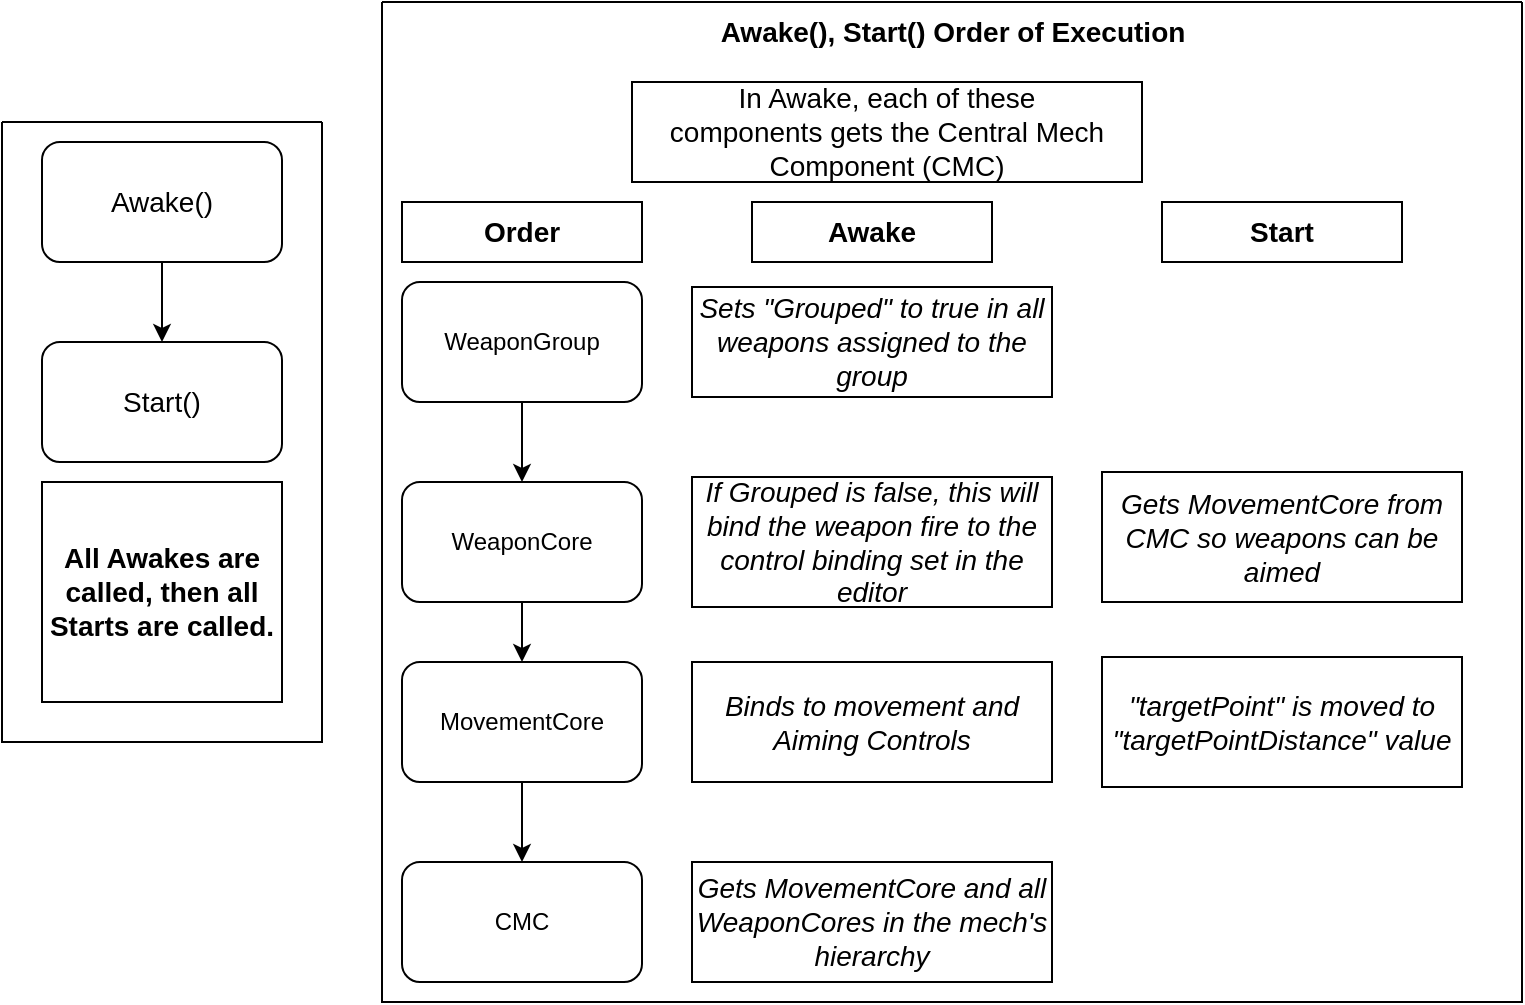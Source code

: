 <mxfile version="20.7.4" type="device"><diagram id="dfXuX4ZWYutsWfAYiF71" name="Page-1"><mxGraphModel dx="989" dy="549" grid="1" gridSize="10" guides="1" tooltips="1" connect="1" arrows="1" fold="1" page="1" pageScale="1" pageWidth="827" pageHeight="1169" math="0" shadow="0"><root><mxCell id="0"/><mxCell id="1" parent="0"/><mxCell id="N3_N7IvrECeNMBsjK2p_-8" value="" style="swimlane;startSize=0;" vertex="1" parent="1"><mxGeometry x="200" y="20" width="570" height="500" as="geometry"/></mxCell><mxCell id="N3_N7IvrECeNMBsjK2p_-9" value="Awake(), Start() Order of Execution" style="text;html=1;align=center;verticalAlign=middle;resizable=0;points=[];autosize=1;strokeColor=none;fillColor=none;fontStyle=1;fontSize=14;" vertex="1" parent="N3_N7IvrECeNMBsjK2p_-8"><mxGeometry x="155" width="260" height="30" as="geometry"/></mxCell><mxCell id="N3_N7IvrECeNMBsjK2p_-2" value="WeaponCore" style="rounded=1;whiteSpace=wrap;html=1;" vertex="1" parent="N3_N7IvrECeNMBsjK2p_-8"><mxGeometry x="10" y="240" width="120" height="60" as="geometry"/></mxCell><mxCell id="N3_N7IvrECeNMBsjK2p_-4" value="MovementCore" style="rounded=1;whiteSpace=wrap;html=1;" vertex="1" parent="N3_N7IvrECeNMBsjK2p_-8"><mxGeometry x="10" y="330" width="120" height="60" as="geometry"/></mxCell><mxCell id="N3_N7IvrECeNMBsjK2p_-5" style="edgeStyle=orthogonalEdgeStyle;rounded=0;orthogonalLoop=1;jettySize=auto;html=1;entryX=0.5;entryY=0;entryDx=0;entryDy=0;" edge="1" parent="N3_N7IvrECeNMBsjK2p_-8" source="N3_N7IvrECeNMBsjK2p_-2" target="N3_N7IvrECeNMBsjK2p_-4"><mxGeometry relative="1" as="geometry"/></mxCell><mxCell id="N3_N7IvrECeNMBsjK2p_-1" value="WeaponGroup" style="rounded=1;whiteSpace=wrap;html=1;" vertex="1" parent="N3_N7IvrECeNMBsjK2p_-8"><mxGeometry x="10" y="140" width="120" height="60" as="geometry"/></mxCell><mxCell id="N3_N7IvrECeNMBsjK2p_-10" style="edgeStyle=orthogonalEdgeStyle;rounded=0;orthogonalLoop=1;jettySize=auto;html=1;entryX=0.5;entryY=0;entryDx=0;entryDy=0;fontSize=14;" edge="1" parent="N3_N7IvrECeNMBsjK2p_-8" source="N3_N7IvrECeNMBsjK2p_-1" target="N3_N7IvrECeNMBsjK2p_-2"><mxGeometry relative="1" as="geometry"/></mxCell><mxCell id="N3_N7IvrECeNMBsjK2p_-6" value="CMC" style="rounded=1;whiteSpace=wrap;html=1;" vertex="1" parent="N3_N7IvrECeNMBsjK2p_-8"><mxGeometry x="10" y="430" width="120" height="60" as="geometry"/></mxCell><mxCell id="N3_N7IvrECeNMBsjK2p_-7" style="edgeStyle=orthogonalEdgeStyle;rounded=0;orthogonalLoop=1;jettySize=auto;html=1;entryX=0.5;entryY=0;entryDx=0;entryDy=0;" edge="1" parent="N3_N7IvrECeNMBsjK2p_-8" source="N3_N7IvrECeNMBsjK2p_-4" target="N3_N7IvrECeNMBsjK2p_-6"><mxGeometry relative="1" as="geometry"/></mxCell><mxCell id="N3_N7IvrECeNMBsjK2p_-11" value="Sets &quot;Grouped&quot; to true in all weapons assigned to the group" style="text;html=1;strokeColor=default;fillColor=none;align=center;verticalAlign=middle;whiteSpace=wrap;rounded=0;fontSize=14;fontStyle=2" vertex="1" parent="N3_N7IvrECeNMBsjK2p_-8"><mxGeometry x="155" y="142.5" width="180" height="55" as="geometry"/></mxCell><mxCell id="N3_N7IvrECeNMBsjK2p_-13" value="If Grouped is false, this will bind the weapon fire to the control binding set in the editor" style="text;html=1;strokeColor=default;fillColor=none;align=center;verticalAlign=middle;whiteSpace=wrap;rounded=0;fontSize=14;fontStyle=2" vertex="1" parent="N3_N7IvrECeNMBsjK2p_-8"><mxGeometry x="155" y="237.5" width="180" height="65" as="geometry"/></mxCell><mxCell id="N3_N7IvrECeNMBsjK2p_-15" value="Order" style="rounded=0;whiteSpace=wrap;html=1;fontSize=14;fontStyle=1" vertex="1" parent="N3_N7IvrECeNMBsjK2p_-8"><mxGeometry x="10" y="100" width="120" height="30" as="geometry"/></mxCell><mxCell id="N3_N7IvrECeNMBsjK2p_-16" value="Awake" style="rounded=0;whiteSpace=wrap;html=1;fontSize=14;fontStyle=1" vertex="1" parent="N3_N7IvrECeNMBsjK2p_-8"><mxGeometry x="185" y="100" width="120" height="30" as="geometry"/></mxCell><mxCell id="N3_N7IvrECeNMBsjK2p_-17" value="Start" style="rounded=0;whiteSpace=wrap;html=1;fontSize=14;fontStyle=1" vertex="1" parent="N3_N7IvrECeNMBsjK2p_-8"><mxGeometry x="390" y="100" width="120" height="30" as="geometry"/></mxCell><mxCell id="N3_N7IvrECeNMBsjK2p_-19" value="&lt;span style=&quot;&quot;&gt;In Awake, each of these components&amp;nbsp;&lt;/span&gt;&lt;span style=&quot;&quot;&gt;gets the Central Mech Component (CMC)&lt;/span&gt;" style="rounded=0;whiteSpace=wrap;html=1;strokeColor=default;fontSize=14;" vertex="1" parent="N3_N7IvrECeNMBsjK2p_-8"><mxGeometry x="125" y="40" width="255" height="50" as="geometry"/></mxCell><mxCell id="N3_N7IvrECeNMBsjK2p_-23" value="&lt;span style=&quot;&quot;&gt;&lt;i&gt;Binds to movement and Aiming Controls&lt;/i&gt;&lt;/span&gt;" style="rounded=0;whiteSpace=wrap;html=1;strokeColor=default;fontSize=14;" vertex="1" parent="N3_N7IvrECeNMBsjK2p_-8"><mxGeometry x="155" y="330" width="180" height="60" as="geometry"/></mxCell><mxCell id="N3_N7IvrECeNMBsjK2p_-24" value="&lt;span style=&quot;&quot;&gt;&lt;i&gt;Gets MovementCore and all WeaponCores in the mech's hierarchy&lt;/i&gt;&lt;/span&gt;" style="rounded=0;whiteSpace=wrap;html=1;strokeColor=default;fontSize=14;" vertex="1" parent="N3_N7IvrECeNMBsjK2p_-8"><mxGeometry x="155" y="430" width="180" height="60" as="geometry"/></mxCell><mxCell id="N3_N7IvrECeNMBsjK2p_-27" value="Gets MovementCore from CMC so weapons can be aimed" style="text;html=1;strokeColor=default;fillColor=none;align=center;verticalAlign=middle;whiteSpace=wrap;rounded=0;fontSize=14;fontStyle=2" vertex="1" parent="N3_N7IvrECeNMBsjK2p_-8"><mxGeometry x="360" y="235" width="180" height="65" as="geometry"/></mxCell><mxCell id="N3_N7IvrECeNMBsjK2p_-28" value="&quot;targetPoint&quot; is moved to &quot;targetPointDistance&quot; value" style="text;html=1;strokeColor=default;fillColor=none;align=center;verticalAlign=middle;whiteSpace=wrap;rounded=0;fontSize=14;fontStyle=2" vertex="1" parent="N3_N7IvrECeNMBsjK2p_-8"><mxGeometry x="360" y="327.5" width="180" height="65" as="geometry"/></mxCell><mxCell id="N3_N7IvrECeNMBsjK2p_-25" value="" style="swimlane;startSize=0;strokeColor=default;fontSize=14;" vertex="1" parent="1"><mxGeometry x="10" y="80" width="160" height="310" as="geometry"/></mxCell><mxCell id="N3_N7IvrECeNMBsjK2p_-20" value="Awake()" style="rounded=1;whiteSpace=wrap;html=1;strokeColor=default;fontSize=14;" vertex="1" parent="N3_N7IvrECeNMBsjK2p_-25"><mxGeometry x="20" y="10" width="120" height="60" as="geometry"/></mxCell><mxCell id="N3_N7IvrECeNMBsjK2p_-21" value="Start()" style="rounded=1;whiteSpace=wrap;html=1;strokeColor=default;fontSize=14;" vertex="1" parent="N3_N7IvrECeNMBsjK2p_-25"><mxGeometry x="20" y="110" width="120" height="60" as="geometry"/></mxCell><mxCell id="N3_N7IvrECeNMBsjK2p_-22" style="edgeStyle=orthogonalEdgeStyle;rounded=0;orthogonalLoop=1;jettySize=auto;html=1;entryX=0.5;entryY=0;entryDx=0;entryDy=0;fontSize=14;" edge="1" parent="N3_N7IvrECeNMBsjK2p_-25" source="N3_N7IvrECeNMBsjK2p_-20" target="N3_N7IvrECeNMBsjK2p_-21"><mxGeometry relative="1" as="geometry"/></mxCell><mxCell id="N3_N7IvrECeNMBsjK2p_-26" value="All Awakes are called, then all Starts are called." style="rounded=0;whiteSpace=wrap;html=1;fontSize=14;fontStyle=1" vertex="1" parent="N3_N7IvrECeNMBsjK2p_-25"><mxGeometry x="20" y="180" width="120" height="110" as="geometry"/></mxCell></root></mxGraphModel></diagram></mxfile>